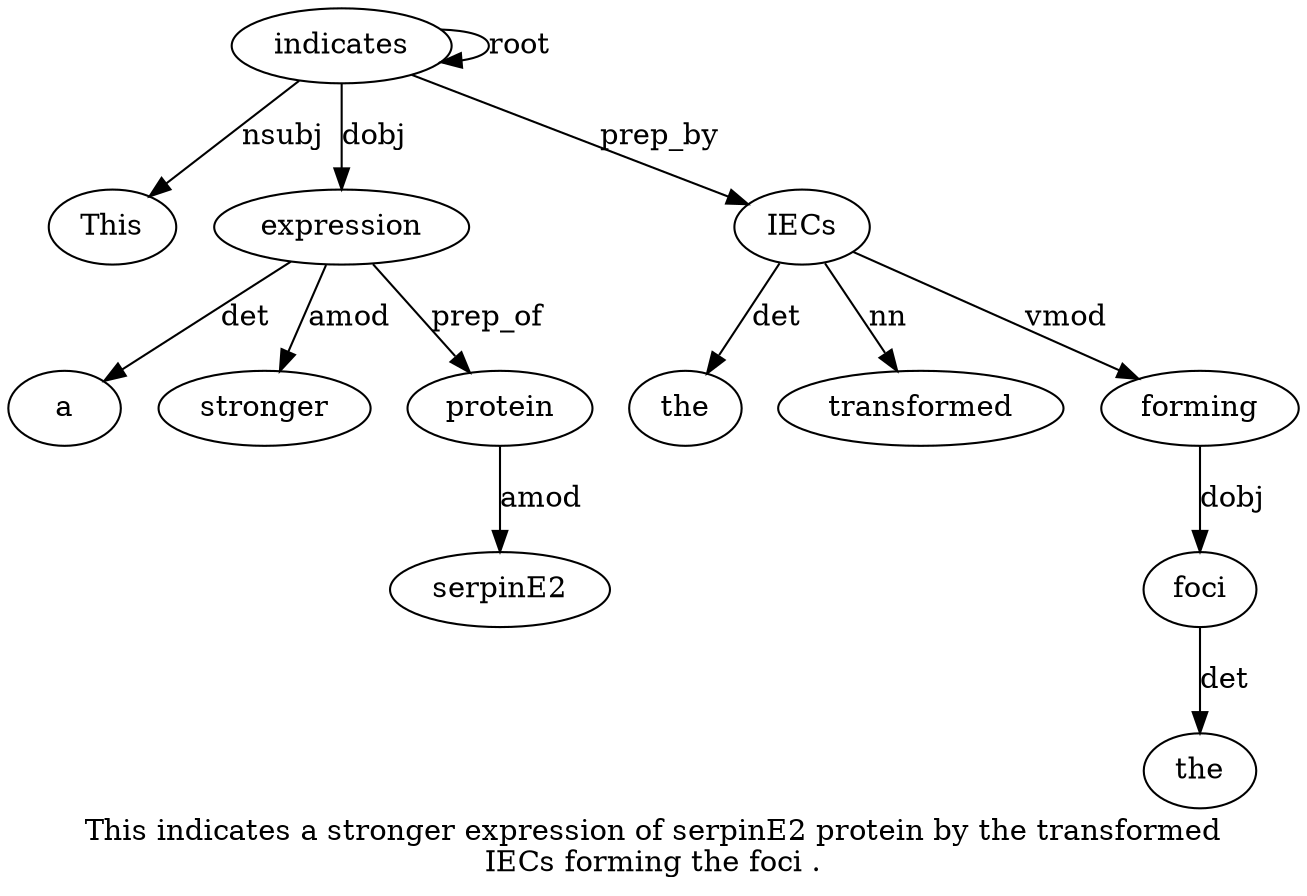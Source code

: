 digraph "This indicates a stronger expression of serpinE2 protein by the transformed IECs forming the foci ." {
label="This indicates a stronger expression of serpinE2 protein by the transformed
IECs forming the foci .";
indicates2 [style=filled, fillcolor=white, label=indicates];
This1 [style=filled, fillcolor=white, label=This];
indicates2 -> This1  [label=nsubj];
indicates2 -> indicates2  [label=root];
expression5 [style=filled, fillcolor=white, label=expression];
a3 [style=filled, fillcolor=white, label=a];
expression5 -> a3  [label=det];
stronger4 [style=filled, fillcolor=white, label=stronger];
expression5 -> stronger4  [label=amod];
indicates2 -> expression5  [label=dobj];
protein8 [style=filled, fillcolor=white, label=protein];
serpinE27 [style=filled, fillcolor=white, label=serpinE2];
protein8 -> serpinE27  [label=amod];
expression5 -> protein8  [label=prep_of];
IECs12 [style=filled, fillcolor=white, label=IECs];
the10 [style=filled, fillcolor=white, label=the];
IECs12 -> the10  [label=det];
transformed11 [style=filled, fillcolor=white, label=transformed];
IECs12 -> transformed11  [label=nn];
indicates2 -> IECs12  [label=prep_by];
forming13 [style=filled, fillcolor=white, label=forming];
IECs12 -> forming13  [label=vmod];
foci15 [style=filled, fillcolor=white, label=foci];
the14 [style=filled, fillcolor=white, label=the];
foci15 -> the14  [label=det];
forming13 -> foci15  [label=dobj];
}
